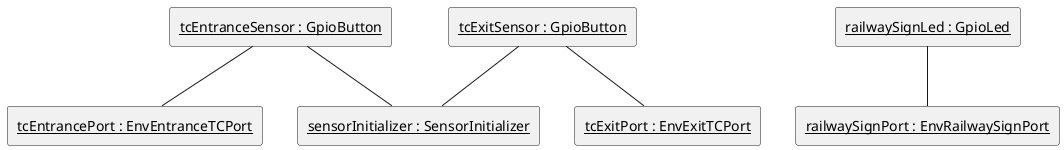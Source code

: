 

@startuml
	rectangle "<u>tcEntranceSensor : GpioButton</u>" as LevelCrossingEnvironment_Environment_tcEntranceSensor
	rectangle "<u>tcExitSensor : GpioButton</u>" as LevelCrossingEnvironment_Environment_tcExitSensor
	rectangle "<u>railwaySignLed : GpioLed</u>" as LevelCrossingEnvironment_Environment_railwaySignLed
	rectangle "<u>sensorInitializer : SensorInitializer</u>" as LevelCrossingEnvironment_Environment_sensorInitializer
	rectangle "<u>tcEntrancePort : EnvEntranceTCPort</u>" as LevelCrossingEnvironment_Environment_tcEntrancePort
	rectangle "<u>tcExitPort : EnvExitTCPort</u>" as LevelCrossingEnvironment_Environment_tcExitPort
	rectangle "<u>railwaySignPort : EnvRailwaySignPort</u>" as LevelCrossingEnvironment_Environment_railwaySignPort
	LevelCrossingEnvironment_Environment_tcEntranceSensor -- LevelCrossingEnvironment_Environment_tcEntrancePort
	LevelCrossingEnvironment_Environment_tcExitSensor -- LevelCrossingEnvironment_Environment_tcExitPort
	LevelCrossingEnvironment_Environment_railwaySignLed -- LevelCrossingEnvironment_Environment_railwaySignPort
	LevelCrossingEnvironment_Environment_tcEntranceSensor -- LevelCrossingEnvironment_Environment_sensorInitializer
	LevelCrossingEnvironment_Environment_tcExitSensor -- LevelCrossingEnvironment_Environment_sensorInitializer
@enduml
